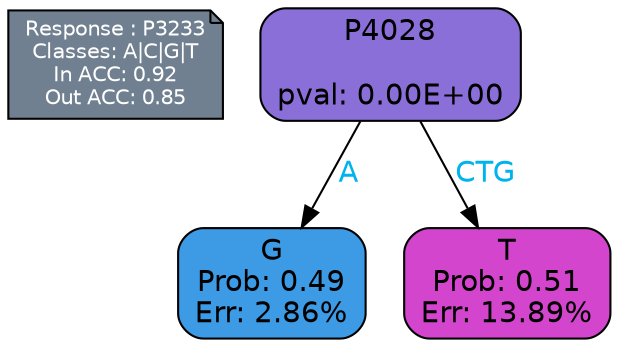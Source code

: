 digraph Tree {
node [shape=box, style="filled, rounded", color="black", fontname=helvetica] ;
graph [ranksep=equally, splines=polylines, bgcolor=transparent, dpi=600] ;
edge [fontname=helvetica] ;
LEGEND [label="Response : P3233
Classes: A|C|G|T
In ACC: 0.92
Out ACC: 0.85
",shape=note,align=left,style=filled,fillcolor="slategray",fontcolor="white",fontsize=10];1 [label="P4028

pval: 0.00E+00", fillcolor="#8a6fd8"] ;
2 [label="G
Prob: 0.49
Err: 2.86%", fillcolor="#3d9ae5"] ;
3 [label="T
Prob: 0.51
Err: 13.89%", fillcolor="#d445cd"] ;
1 -> 2 [label="A",fontcolor=deepskyblue2] ;
1 -> 3 [label="CTG",fontcolor=deepskyblue2] ;
{rank = same; 2;3;}{rank = same; LEGEND;1;}}